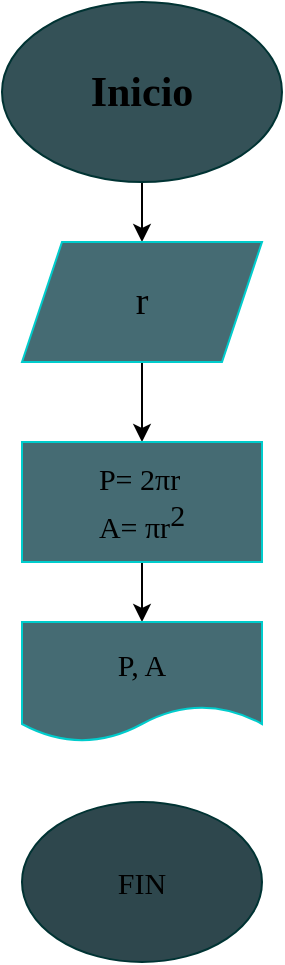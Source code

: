 <mxfile>
    <diagram id="fPD0JQ9eiup4xuwaTObZ" name="Página-1">
        <mxGraphModel dx="576" dy="461" grid="1" gridSize="10" guides="1" tooltips="1" connect="1" arrows="1" fold="1" page="1" pageScale="1" pageWidth="827" pageHeight="1169" math="0" shadow="0">
            <root>
                <mxCell id="0"/>
                <mxCell id="1" parent="0"/>
                <mxCell id="7" value="" style="edgeStyle=none;html=1;" edge="1" parent="1" source="2" target="4">
                    <mxGeometry relative="1" as="geometry"/>
                </mxCell>
                <mxCell id="2" value="Inicio" style="ellipse;whiteSpace=wrap;html=1;strokeColor=#003333;fillColor=#345157;fontStyle=1;fontSize=21;fontFamily=Georgia;" vertex="1" parent="1">
                    <mxGeometry x="220" y="20" width="140" height="90" as="geometry"/>
                </mxCell>
                <mxCell id="9" value="" style="edgeStyle=none;html=1;" edge="1" parent="1" source="4" target="8">
                    <mxGeometry relative="1" as="geometry"/>
                </mxCell>
                <mxCell id="4" value="r" style="shape=parallelogram;perimeter=parallelogramPerimeter;whiteSpace=wrap;html=1;fixedSize=1;strokeColor=#00CCCC;labelBackgroundColor=none;fillColor=#456B73;fontFamily=Georgia;fontSize=19;" vertex="1" parent="1">
                    <mxGeometry x="230" y="140" width="120" height="60" as="geometry"/>
                </mxCell>
                <mxCell id="14" value="" style="edgeStyle=none;html=1;fontFamily=Tahoma;fontSize=15;fontColor=default;" edge="1" parent="1" source="8" target="13">
                    <mxGeometry relative="1" as="geometry"/>
                </mxCell>
                <mxCell id="8" value="&lt;div style=&quot;text-align: start; font-size: 15px;&quot;&gt;&lt;span style=&quot;font-size: 15px;&quot;&gt;P= 2πr&lt;/span&gt;&lt;/div&gt;&lt;span style=&quot;font-size: 15px; text-align: start;&quot;&gt;A= πr&lt;sup style=&quot;font-size: 15px;&quot;&gt;2&lt;/sup&gt;&lt;/span&gt;" style="whiteSpace=wrap;html=1;fillColor=#456B73;strokeColor=#00CCCC;verticalAlign=middle;fontColor=default;labelBackgroundColor=none;labelBorderColor=none;fontFamily=Tahoma;fontSize=15;" vertex="1" parent="1">
                    <mxGeometry x="230" y="240" width="120" height="60" as="geometry"/>
                </mxCell>
                <mxCell id="13" value="P, A" style="shape=document;whiteSpace=wrap;html=1;boundedLbl=1;labelBackgroundColor=none;labelBorderColor=none;fillStyle=auto;strokeColor=#00CCCC;fontFamily=Tahoma;fontSize=15;fontColor=default;fillColor=#456B73;" vertex="1" parent="1">
                    <mxGeometry x="230" y="330" width="120" height="60" as="geometry"/>
                </mxCell>
                <mxCell id="15" value="FIN" style="ellipse;whiteSpace=wrap;html=1;labelBackgroundColor=none;labelBorderColor=none;fillStyle=auto;strokeColor=#003333;fontFamily=Tahoma;fontSize=15;fontColor=default;fillColor=#2E474D;" vertex="1" parent="1">
                    <mxGeometry x="230" y="420" width="120" height="80" as="geometry"/>
                </mxCell>
            </root>
        </mxGraphModel>
    </diagram>
</mxfile>